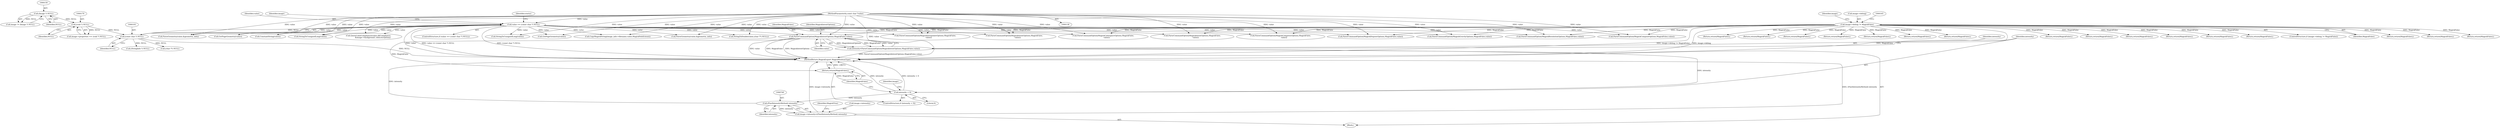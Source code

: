 digraph "0_ImageMagick_b61d35eaccc0a7ddeff8a1c3abfcd0a43ccf210b@pointer" {
"1000734" [label="(Call,ParseCommandOption(MagickIntentOptions,MagickFalse,value))"];
"1000159" [label="(Call,image->debug != MagickFalse)"];
"1000190" [label="(Call,value == (const char *) NULL)"];
"1000141" [label="(MethodParameterIn,const char *value)"];
"1000192" [label="(Call,(const char *) NULL)"];
"1000178" [label="(Call,(void *) NULL)"];
"1000149" [label="(Call,(Image *) NULL)"];
"1000732" [label="(Call,intensity=ParseCommandOption(MagickIntentOptions,MagickFalse,value))"];
"1000739" [label="(Call,intensity < 0)"];
"1000748" [label="(Call,(PixelIntensityMethod) intensity)"];
"1000744" [label="(Call,image->intensity=(PixelIntensityMethod) intensity)"];
"1000742" [label="(Return,return(MagickFalse);)"];
"1000737" [label="(Identifier,value)"];
"1000190" [label="(Call,value == (const char *) NULL)"];
"1000732" [label="(Call,intensity=ParseCommandOption(MagickIntentOptions,MagickFalse,value))"];
"1000734" [label="(Call,ParseCommandOption(MagickIntentOptions,MagickFalse,value))"];
"1000679" [label="(Call,ParseCommandOption(MagickGravityOptions,MagickFalse,value))"];
"1000718" [label="(Return,return(MagickFalse);)"];
"1001156" [label="(Call,ParseCommandOption(MagickResolutionOptions,MagickFalse,value))"];
"1000194" [label="(Identifier,NULL)"];
"1000192" [label="(Call,(const char *) NULL)"];
"1000950" [label="(Call,GetPageGeometry(value))"];
"1000740" [label="(Identifier,intensity)"];
"1000748" [label="(Call,(PixelIntensityMethod) intensity)"];
"1000285" [label="(Return,return(MagickFalse);)"];
"1000645" [label="(Return,return(MagickFalse);)"];
"1000141" [label="(MethodParameterIn,const char *value)"];
"1000200" [label="(Identifier,status)"];
"1000744" [label="(Call,image->intensity=(PixelIntensityMethod) intensity)"];
"1000324" [label="(Call,ParseCommandOption(MagickComposeOptions,MagickFalse,value))"];
"1000568" [label="(Call,StringToUnsignedLong(value))"];
"1000934" [label="(Return,return(MagickFalse);)"];
"1000983" [label="(Return,return(MagickFalse);)"];
"1000750" [label="(Identifier,intensity)"];
"1000745" [label="(Call,image->intensity)"];
"1000730" [label="(Block,)"];
"1001126" [label="(Call,GetPageGeometry(value))"];
"1001257" [label="(MethodReturn,MagickExport MagickBooleanType)"];
"1000386" [label="(Call,ParseGeometry(value,&geometry_info))"];
"1000174" [label="(Call,image->properties == (void *) NULL)"];
"1000257" [label="(Call,QueryColorCompliance(value,AllCompliance,\n               &image->background_color,exception))"];
"1000159" [label="(Call,image->debug != MagickFalse)"];
"1000622" [label="(Return,return(MagickFalse);)"];
"1001110" [label="(Return,return(MagickFalse);)"];
"1000191" [label="(Identifier,value)"];
"1000746" [label="(Identifier,image)"];
"1000738" [label="(ControlStructure,if (intensity < 0))"];
"1000999" [label="(Call,CopyMagickString(image_info->filename,value,MagickPathExtent))"];
"1000217" [label="(Return,return(MagickFalse);)"];
"1000197" [label="(Identifier,image)"];
"1000178" [label="(Call,(void *) NULL)"];
"1001195" [label="(Return,return(MagickFalse);)"];
"1000739" [label="(Call,intensity < 0)"];
"1000735" [label="(Identifier,MagickIntentOptions)"];
"1000792" [label="(Call,ParseCommandOption(MagickInterpolateOptions,MagickFalse,\n            value))"];
"1001217" [label="(Return,return(MagickFalse);)"];
"1000189" [label="(ControlStructure,if (value == (const char *) NULL))"];
"1000176" [label="(Identifier,image)"];
"1000733" [label="(Identifier,intensity)"];
"1000741" [label="(Literal,0)"];
"1000849" [label="(Return,return(MagickFalse);)"];
"1000736" [label="(Identifier,MagickFalse)"];
"1000242" [label="(Return,return(MagickFalse);)"];
"1000516" [label="(Call,ParseGeometry(value,&geometry_info))"];
"1000158" [label="(ControlStructure,if (image->debug != MagickFalse))"];
"1000742" [label="(Return,return(MagickFalse);)"];
"1000763" [label="(Call,ParseCommandOption(MagickIntentOptions,MagickFalse,\n            value))"];
"1001253" [label="(Call,ConstantString(value))"];
"1000180" [label="(Identifier,NULL)"];
"1000163" [label="(Identifier,MagickFalse)"];
"1000297" [label="(Call,ParseCommandOption(MagickColorspaceOptions,MagickFalse,\n            value))"];
"1000866" [label="(Call,StringToUnsignedLong(value))"];
"1000149" [label="(Call,(Image *) NULL)"];
"1000913" [label="(Return,return(MagickFalse);)"];
"1000504" [label="(Return,return(MagickFalse);)"];
"1000828" [label="(Return,return(MagickFalse);)"];
"1001054" [label="(Call,ParseCommandOption(MagickIntentOptions,MagickFalse,\n            value))"];
"1000664" [label="(Call,(char **) NULL)"];
"1001022" [label="(Call,(StringInfo *) NULL)"];
"1000160" [label="(Call,image->debug)"];
"1000353" [label="(Call,ParseCommandOption(MagickCompressOptions,MagickFalse,\n            value))"];
"1000147" [label="(Call,image != (Image *) NULL)"];
"1000582" [label="(Call,ParseCommandOption(MagickDisposeOptions,MagickFalse,value))"];
"1000743" [label="(Identifier,MagickFalse)"];
"1000752" [label="(Identifier,MagickTrue)"];
"1000151" [label="(Identifier,NULL)"];
"1000662" [label="(Call,StringToDouble(value,(char **) NULL))"];
"1001240" [label="(Return,return(MagickFalse);)"];
"1000734" -> "1000732"  [label="AST: "];
"1000734" -> "1000737"  [label="CFG: "];
"1000735" -> "1000734"  [label="AST: "];
"1000736" -> "1000734"  [label="AST: "];
"1000737" -> "1000734"  [label="AST: "];
"1000732" -> "1000734"  [label="CFG: "];
"1000734" -> "1001257"  [label="DDG: MagickIntentOptions"];
"1000734" -> "1001257"  [label="DDG: value"];
"1000734" -> "1001257"  [label="DDG: MagickFalse"];
"1000734" -> "1000732"  [label="DDG: MagickIntentOptions"];
"1000734" -> "1000732"  [label="DDG: MagickFalse"];
"1000734" -> "1000732"  [label="DDG: value"];
"1000159" -> "1000734"  [label="DDG: MagickFalse"];
"1000190" -> "1000734"  [label="DDG: value"];
"1000141" -> "1000734"  [label="DDG: value"];
"1000734" -> "1000742"  [label="DDG: MagickFalse"];
"1000159" -> "1000158"  [label="AST: "];
"1000159" -> "1000163"  [label="CFG: "];
"1000160" -> "1000159"  [label="AST: "];
"1000163" -> "1000159"  [label="AST: "];
"1000165" -> "1000159"  [label="CFG: "];
"1000176" -> "1000159"  [label="CFG: "];
"1000159" -> "1001257"  [label="DDG: image->debug != MagickFalse"];
"1000159" -> "1001257"  [label="DDG: image->debug"];
"1000159" -> "1001257"  [label="DDG: MagickFalse"];
"1000159" -> "1000217"  [label="DDG: MagickFalse"];
"1000159" -> "1000242"  [label="DDG: MagickFalse"];
"1000159" -> "1000285"  [label="DDG: MagickFalse"];
"1000159" -> "1000297"  [label="DDG: MagickFalse"];
"1000159" -> "1000324"  [label="DDG: MagickFalse"];
"1000159" -> "1000353"  [label="DDG: MagickFalse"];
"1000159" -> "1000504"  [label="DDG: MagickFalse"];
"1000159" -> "1000582"  [label="DDG: MagickFalse"];
"1000159" -> "1000622"  [label="DDG: MagickFalse"];
"1000159" -> "1000645"  [label="DDG: MagickFalse"];
"1000159" -> "1000679"  [label="DDG: MagickFalse"];
"1000159" -> "1000718"  [label="DDG: MagickFalse"];
"1000159" -> "1000763"  [label="DDG: MagickFalse"];
"1000159" -> "1000792"  [label="DDG: MagickFalse"];
"1000159" -> "1000828"  [label="DDG: MagickFalse"];
"1000159" -> "1000849"  [label="DDG: MagickFalse"];
"1000159" -> "1000913"  [label="DDG: MagickFalse"];
"1000159" -> "1000934"  [label="DDG: MagickFalse"];
"1000159" -> "1000983"  [label="DDG: MagickFalse"];
"1000159" -> "1001054"  [label="DDG: MagickFalse"];
"1000159" -> "1001110"  [label="DDG: MagickFalse"];
"1000159" -> "1001156"  [label="DDG: MagickFalse"];
"1000159" -> "1001195"  [label="DDG: MagickFalse"];
"1000159" -> "1001217"  [label="DDG: MagickFalse"];
"1000159" -> "1001240"  [label="DDG: MagickFalse"];
"1000190" -> "1000189"  [label="AST: "];
"1000190" -> "1000192"  [label="CFG: "];
"1000191" -> "1000190"  [label="AST: "];
"1000192" -> "1000190"  [label="AST: "];
"1000197" -> "1000190"  [label="CFG: "];
"1000200" -> "1000190"  [label="CFG: "];
"1000190" -> "1001257"  [label="DDG: value == (const char *) NULL"];
"1000190" -> "1001257"  [label="DDG: value"];
"1000190" -> "1001257"  [label="DDG: (const char *) NULL"];
"1000141" -> "1000190"  [label="DDG: value"];
"1000192" -> "1000190"  [label="DDG: NULL"];
"1000190" -> "1000257"  [label="DDG: value"];
"1000190" -> "1000297"  [label="DDG: value"];
"1000190" -> "1000324"  [label="DDG: value"];
"1000190" -> "1000353"  [label="DDG: value"];
"1000190" -> "1000386"  [label="DDG: value"];
"1000190" -> "1000516"  [label="DDG: value"];
"1000190" -> "1000568"  [label="DDG: value"];
"1000190" -> "1000582"  [label="DDG: value"];
"1000190" -> "1000662"  [label="DDG: value"];
"1000190" -> "1000679"  [label="DDG: value"];
"1000190" -> "1000763"  [label="DDG: value"];
"1000190" -> "1000792"  [label="DDG: value"];
"1000190" -> "1000866"  [label="DDG: value"];
"1000190" -> "1000950"  [label="DDG: value"];
"1000190" -> "1000999"  [label="DDG: value"];
"1000190" -> "1001054"  [label="DDG: value"];
"1000190" -> "1001126"  [label="DDG: value"];
"1000190" -> "1001156"  [label="DDG: value"];
"1000190" -> "1001253"  [label="DDG: value"];
"1000141" -> "1000138"  [label="AST: "];
"1000141" -> "1001257"  [label="DDG: value"];
"1000141" -> "1000257"  [label="DDG: value"];
"1000141" -> "1000297"  [label="DDG: value"];
"1000141" -> "1000324"  [label="DDG: value"];
"1000141" -> "1000353"  [label="DDG: value"];
"1000141" -> "1000386"  [label="DDG: value"];
"1000141" -> "1000516"  [label="DDG: value"];
"1000141" -> "1000568"  [label="DDG: value"];
"1000141" -> "1000582"  [label="DDG: value"];
"1000141" -> "1000662"  [label="DDG: value"];
"1000141" -> "1000679"  [label="DDG: value"];
"1000141" -> "1000763"  [label="DDG: value"];
"1000141" -> "1000792"  [label="DDG: value"];
"1000141" -> "1000866"  [label="DDG: value"];
"1000141" -> "1000950"  [label="DDG: value"];
"1000141" -> "1000999"  [label="DDG: value"];
"1000141" -> "1001054"  [label="DDG: value"];
"1000141" -> "1001126"  [label="DDG: value"];
"1000141" -> "1001156"  [label="DDG: value"];
"1000141" -> "1001253"  [label="DDG: value"];
"1000192" -> "1000194"  [label="CFG: "];
"1000193" -> "1000192"  [label="AST: "];
"1000194" -> "1000192"  [label="AST: "];
"1000192" -> "1001257"  [label="DDG: NULL"];
"1000178" -> "1000192"  [label="DDG: NULL"];
"1000192" -> "1000664"  [label="DDG: NULL"];
"1000192" -> "1001022"  [label="DDG: NULL"];
"1000178" -> "1000174"  [label="AST: "];
"1000178" -> "1000180"  [label="CFG: "];
"1000179" -> "1000178"  [label="AST: "];
"1000180" -> "1000178"  [label="AST: "];
"1000174" -> "1000178"  [label="CFG: "];
"1000178" -> "1000174"  [label="DDG: NULL"];
"1000149" -> "1000178"  [label="DDG: NULL"];
"1000149" -> "1000147"  [label="AST: "];
"1000149" -> "1000151"  [label="CFG: "];
"1000150" -> "1000149"  [label="AST: "];
"1000151" -> "1000149"  [label="AST: "];
"1000147" -> "1000149"  [label="CFG: "];
"1000149" -> "1000147"  [label="DDG: NULL"];
"1000732" -> "1000730"  [label="AST: "];
"1000733" -> "1000732"  [label="AST: "];
"1000740" -> "1000732"  [label="CFG: "];
"1000732" -> "1001257"  [label="DDG: ParseCommandOption(MagickIntentOptions,MagickFalse,value)"];
"1000732" -> "1000739"  [label="DDG: intensity"];
"1000739" -> "1000738"  [label="AST: "];
"1000739" -> "1000741"  [label="CFG: "];
"1000740" -> "1000739"  [label="AST: "];
"1000741" -> "1000739"  [label="AST: "];
"1000743" -> "1000739"  [label="CFG: "];
"1000746" -> "1000739"  [label="CFG: "];
"1000739" -> "1001257"  [label="DDG: intensity < 0"];
"1000739" -> "1001257"  [label="DDG: intensity"];
"1000739" -> "1000748"  [label="DDG: intensity"];
"1000748" -> "1000744"  [label="AST: "];
"1000748" -> "1000750"  [label="CFG: "];
"1000749" -> "1000748"  [label="AST: "];
"1000750" -> "1000748"  [label="AST: "];
"1000744" -> "1000748"  [label="CFG: "];
"1000748" -> "1001257"  [label="DDG: intensity"];
"1000748" -> "1000744"  [label="DDG: intensity"];
"1000744" -> "1000730"  [label="AST: "];
"1000745" -> "1000744"  [label="AST: "];
"1000752" -> "1000744"  [label="CFG: "];
"1000744" -> "1001257"  [label="DDG: (PixelIntensityMethod) intensity"];
"1000744" -> "1001257"  [label="DDG: image->intensity"];
"1000742" -> "1000738"  [label="AST: "];
"1000742" -> "1000743"  [label="CFG: "];
"1000743" -> "1000742"  [label="AST: "];
"1001257" -> "1000742"  [label="CFG: "];
"1000742" -> "1001257"  [label="DDG: <RET>"];
"1000743" -> "1000742"  [label="DDG: MagickFalse"];
}
